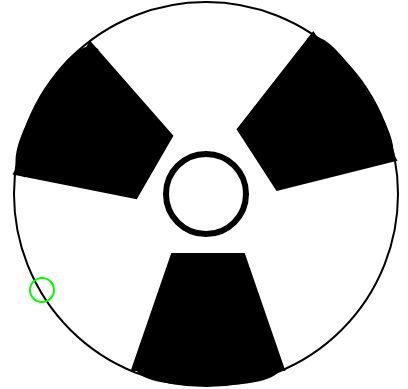 <mxfile compressed="false" version="20.3.0" type="device">
  <diagram name="ND0016" id="1CP9VX86ncTdAmcYDIcw">
    <mxGraphModel dx="782" dy="531" grid="1" gridSize="2" guides="1" tooltips="1" connect="1" arrows="1" fold="1" page="1" pageScale="1" pageWidth="1169" pageHeight="827" math="0" shadow="0">
      <root>
        <mxCell id="22vkG-h5v2N9dKBLQ-ZE-0" />
        <mxCell id="22vkG-h5v2N9dKBLQ-ZE-135" value="Label" style="" parent="22vkG-h5v2N9dKBLQ-ZE-0" />
        <object label="Symbol" Width="12" Height="12" UoM="mm" id="22vkG-h5v2N9dKBLQ-ZE-138">
          <mxCell style="locked=1;" parent="22vkG-h5v2N9dKBLQ-ZE-0" />
        </object>
        <mxCell id="hqkzYWXJw5HVD3Sl_868-246" value="" style="ellipse;whiteSpace=wrap;html=1;aspect=fixed;fillColor=none;points=[[0,0.5,0,0,0],[0.19,0.1,0,0,0],[0.27,0.94,0,0,0],[0.5,0,0,0,0],[0.5,1,0,0,0],[0.76,0.94,0,0,0],[0.81,0.1,0,0,0],[0.98,0.47,0,0,0]];rounded=0;" parent="22vkG-h5v2N9dKBLQ-ZE-138" vertex="1">
          <mxGeometry x="240" y="240" width="192" height="192" as="geometry" />
        </mxCell>
        <mxCell id="hqkzYWXJw5HVD3Sl_868-261" value="" style="ellipse;whiteSpace=wrap;html=1;aspect=fixed;fillColor=none;rounded=0;strokeWidth=3;" parent="22vkG-h5v2N9dKBLQ-ZE-138" vertex="1">
          <mxGeometry x="316" y="316" width="40" height="40" as="geometry" />
        </mxCell>
        <mxCell id="hqkzYWXJw5HVD3Sl_868-287" value="" style="group" parent="22vkG-h5v2N9dKBLQ-ZE-138" vertex="1" connectable="0">
          <mxGeometry x="299" y="366" width="76" height="65.315" as="geometry" />
        </mxCell>
        <mxCell id="hqkzYWXJw5HVD3Sl_868-280" value="" style="shape=trapezoid;perimeter=trapezoidPerimeter;whiteSpace=wrap;html=1;fixedSize=1;strokeWidth=1;fillColor=#000000;rotation=0;" parent="hqkzYWXJw5HVD3Sl_868-287" vertex="1">
          <mxGeometry width="76" height="58" as="geometry" />
        </mxCell>
        <mxCell id="hqkzYWXJw5HVD3Sl_868-282" value="" style="shape=xor;whiteSpace=wrap;html=1;strokeWidth=1;fillColor=#000000;rotation=90;" parent="hqkzYWXJw5HVD3Sl_868-287" vertex="1">
          <mxGeometry x="32.94" y="24" width="10.13" height="72.5" as="geometry" />
        </mxCell>
        <mxCell id="hqkzYWXJw5HVD3Sl_868-292" value="" style="shape=trapezoid;perimeter=trapezoidPerimeter;whiteSpace=wrap;html=1;fixedSize=1;strokeWidth=1;fillColor=#000000;rotation=120;" parent="22vkG-h5v2N9dKBLQ-ZE-138" vertex="1">
          <mxGeometry x="246.57" y="278.25" width="76" height="59" as="geometry" />
        </mxCell>
        <mxCell id="hqkzYWXJw5HVD3Sl_868-293" value="" style="shape=xor;whiteSpace=wrap;html=1;strokeWidth=1;fillColor=#000000;rotation=210;" parent="22vkG-h5v2N9dKBLQ-ZE-138" vertex="1">
          <mxGeometry x="252" y="255.86" width="12.13" height="72.97" as="geometry" />
        </mxCell>
        <mxCell id="hqkzYWXJw5HVD3Sl_868-289" value="" style="shape=trapezoid;perimeter=trapezoidPerimeter;whiteSpace=wrap;html=1;fixedSize=1;strokeWidth=1;fillColor=#000000;rotation=-123;" parent="22vkG-h5v2N9dKBLQ-ZE-138" vertex="1">
          <mxGeometry x="348.004" y="273.996" width="76" height="58" as="geometry" />
        </mxCell>
        <mxCell id="hqkzYWXJw5HVD3Sl_868-290" value="" style="shape=xor;whiteSpace=wrap;html=1;strokeWidth=1;fillColor=#000000;rotation=-33;" parent="22vkG-h5v2N9dKBLQ-ZE-138" vertex="1">
          <mxGeometry x="406.004" y="249.996" width="10.13" height="72.5" as="geometry" />
        </mxCell>
        <mxCell id="22vkG-h5v2N9dKBLQ-ZE-124" value="Connection" style="" parent="22vkG-h5v2N9dKBLQ-ZE-0" />
        <object label="Connection" PipingConnector="N" LabelConnector="Y" SignalConnector="N" Direction="45, 135, 225, 315" id="hqkzYWXJw5HVD3Sl_868-297">
          <mxCell style="vsdxID=1407;fillColor=none;gradientColor=none;shape=stencil(rVFbDsIgEDwNnyQU4glqvcfGblsilmZBS28vZGMsxg9j/JvZmX1kR5g2TLCg0CpE8hdcbR8nYY5CaztPSDZmJEwnTDt4wpH8be6ZL1CcBV39vUxI3KdKh1YbswPTEzuBzlmiVGmKau9zUKM+jlJJQrJBko8QrZ+rrQ5oRJnXyMHBWElhRVx25ebnw/5zVvPFWRm83jxY5zilvf4eSy5xpKZ7AA==);strokeColor=#00ff00;strokeWidth=1;points=[[0.5,0.5,0,0,0]];labelBackgroundColor=none;rounded=0;html=1;whiteSpace=wrap;aspect=fixed;noLabel=1;snapToPoint=1;container=0;fontSize=16;" parent="22vkG-h5v2N9dKBLQ-ZE-124" vertex="1">
            <mxGeometry x="248" y="378" width="12" height="12" as="geometry" />
          </mxCell>
        </object>
        <mxCell id="22vkG-h5v2N9dKBLQ-ZE-136" value="Origo" style="" parent="22vkG-h5v2N9dKBLQ-ZE-0" visible="0" />
        <object label="origo" id="hqkzYWXJw5HVD3Sl_868-296">
          <mxCell style="vsdxID=1407;fillColor=none;gradientColor=none;shape=stencil(rVFbDsIgEDwNnyQU4glqvcfGblsilmZBS28vZGMsxg9j/JvZmX1kR5g2TLCg0CpE8hdcbR8nYY5CaztPSDZmJEwnTDt4wpH8be6ZL1CcBV39vUxI3KdKh1YbswPTEzuBzlmiVGmKau9zUKM+jlJJQrJBko8QrZ+rrQ5oRJnXyMHBWElhRVx25ebnw/5zVvPFWRm83jxY5zilvf4eSy5xpKZ7AA==);strokeColor=#ff0000;strokeWidth=1;points=[[0.5,0.5,0,0,0]];labelBackgroundColor=none;rounded=0;html=1;whiteSpace=wrap;aspect=fixed;noLabel=1;snapToPoint=1;" parent="22vkG-h5v2N9dKBLQ-ZE-136" vertex="1">
            <mxGeometry x="332" y="332" width="8" height="8" as="geometry" />
          </mxCell>
        </object>
      </root>
    </mxGraphModel>
  </diagram>
</mxfile>
